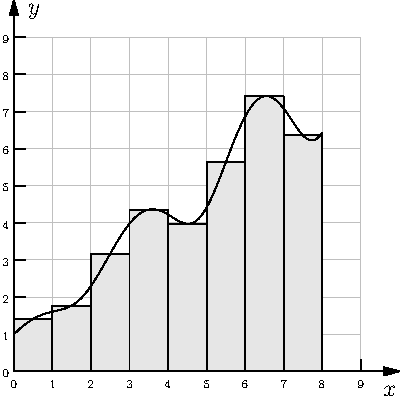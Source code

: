 size(200,200,IgnoreAspect);
import graph;





int[] xgrid = {0,1,2,3,4,5,6,7,8,9};
int[] ygrid = {0,1,2,3,4,5,6,7,8,9};

pen pengrid = mediumgrey + linewidth(.25);

pen ticks = fontsize(6);

for(int p : xgrid){
	pair f(real x){
		return (p,x);
	}
	draw(graph(f,min(ygrid),max(ygrid)),pengrid);
	xtick("$"+ string(p)+"$",p,ticks);
}

for(int p : ygrid){
	real f(real x){
		return p;
	}
	draw(graph(f,min(xgrid),max(xgrid)),pengrid);
	ytick("$"+ string(p)+"$",p,ticks);
}


xaxis(Label("$x$",align=2S),0,10,EndArrow,above=true);
yaxis(Label("$y$",align=2E),0,10,EndArrow,above = true);





real f(real x){
 return (x+1)*sqrt(1-1/2*sin(x)^2);//sqrt(1-2*x^2)/sqrt(1-x^2);
}



int steps = 8;

for(int p=0;p<steps;++p){

    real midp = (p*8/steps+((p+1)*8/steps))/2;

    path c = (p*8/steps,0)--(p*8/steps,f(midp))--((p+1)*8/steps,f(midp))--((p+1)*8/steps,0)--cycle;

    fill(c,lightgrey);
    draw(c);

}







draw(graph(f,0,8));












